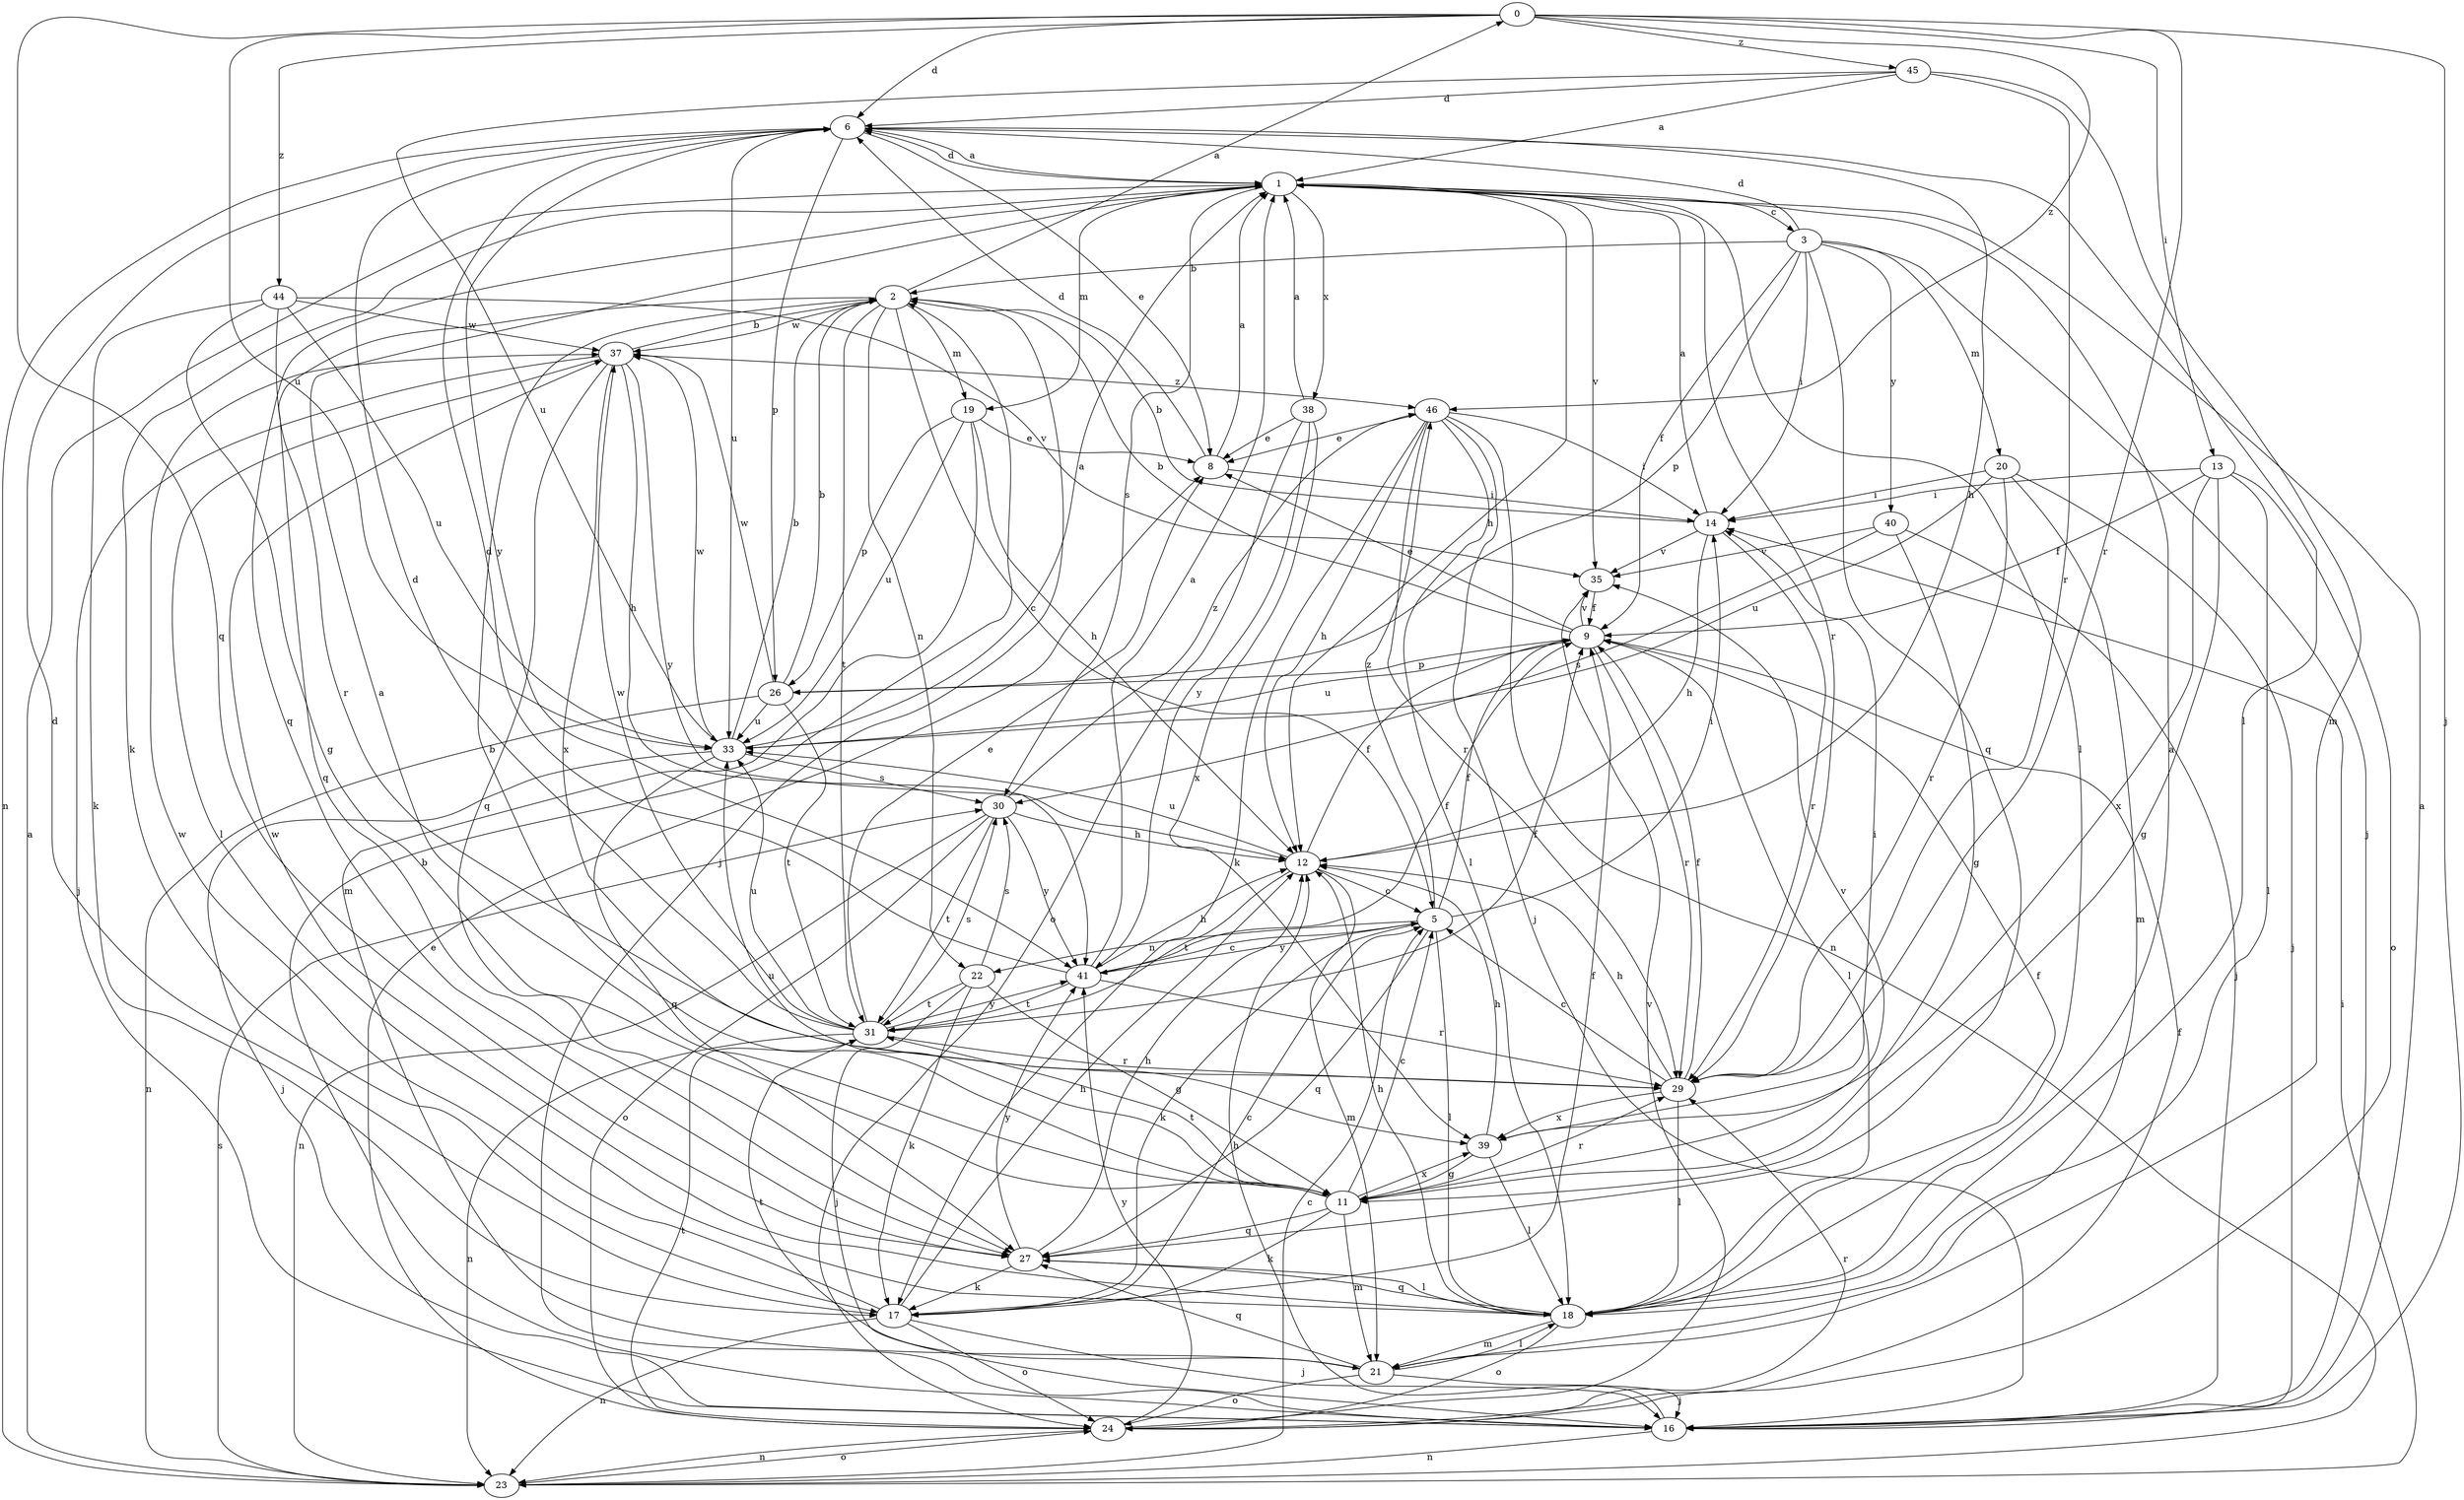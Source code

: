 strict digraph  {
0;
1;
2;
3;
5;
6;
8;
9;
11;
12;
13;
14;
16;
17;
18;
19;
20;
21;
22;
23;
24;
26;
27;
29;
30;
31;
33;
35;
37;
38;
39;
40;
41;
44;
45;
46;
0 -> 6  [label=d];
0 -> 13  [label=i];
0 -> 16  [label=j];
0 -> 27  [label=q];
0 -> 29  [label=r];
0 -> 33  [label=u];
0 -> 44  [label=z];
0 -> 45  [label=z];
0 -> 46  [label=z];
1 -> 3  [label=c];
1 -> 6  [label=d];
1 -> 12  [label=h];
1 -> 17  [label=k];
1 -> 18  [label=l];
1 -> 19  [label=m];
1 -> 27  [label=q];
1 -> 29  [label=r];
1 -> 30  [label=s];
1 -> 35  [label=v];
1 -> 38  [label=x];
2 -> 0  [label=a];
2 -> 5  [label=c];
2 -> 16  [label=j];
2 -> 19  [label=m];
2 -> 22  [label=n];
2 -> 27  [label=q];
2 -> 31  [label=t];
2 -> 37  [label=w];
3 -> 2  [label=b];
3 -> 6  [label=d];
3 -> 9  [label=f];
3 -> 14  [label=i];
3 -> 16  [label=j];
3 -> 20  [label=m];
3 -> 26  [label=p];
3 -> 27  [label=q];
3 -> 40  [label=y];
5 -> 9  [label=f];
5 -> 14  [label=i];
5 -> 17  [label=k];
5 -> 18  [label=l];
5 -> 22  [label=n];
5 -> 27  [label=q];
5 -> 41  [label=y];
5 -> 46  [label=z];
6 -> 1  [label=a];
6 -> 8  [label=e];
6 -> 12  [label=h];
6 -> 18  [label=l];
6 -> 23  [label=n];
6 -> 26  [label=p];
6 -> 33  [label=u];
6 -> 41  [label=y];
8 -> 1  [label=a];
8 -> 6  [label=d];
8 -> 14  [label=i];
9 -> 2  [label=b];
9 -> 8  [label=e];
9 -> 18  [label=l];
9 -> 26  [label=p];
9 -> 29  [label=r];
9 -> 33  [label=u];
9 -> 35  [label=v];
11 -> 1  [label=a];
11 -> 2  [label=b];
11 -> 5  [label=c];
11 -> 17  [label=k];
11 -> 21  [label=m];
11 -> 27  [label=q];
11 -> 29  [label=r];
11 -> 31  [label=t];
11 -> 33  [label=u];
11 -> 35  [label=v];
11 -> 39  [label=x];
12 -> 5  [label=c];
12 -> 9  [label=f];
12 -> 21  [label=m];
12 -> 31  [label=t];
12 -> 33  [label=u];
13 -> 9  [label=f];
13 -> 11  [label=g];
13 -> 14  [label=i];
13 -> 18  [label=l];
13 -> 24  [label=o];
13 -> 39  [label=x];
14 -> 1  [label=a];
14 -> 2  [label=b];
14 -> 12  [label=h];
14 -> 29  [label=r];
14 -> 35  [label=v];
16 -> 1  [label=a];
16 -> 2  [label=b];
16 -> 12  [label=h];
16 -> 23  [label=n];
17 -> 5  [label=c];
17 -> 6  [label=d];
17 -> 9  [label=f];
17 -> 12  [label=h];
17 -> 16  [label=j];
17 -> 23  [label=n];
17 -> 24  [label=o];
17 -> 37  [label=w];
18 -> 1  [label=a];
18 -> 9  [label=f];
18 -> 12  [label=h];
18 -> 21  [label=m];
18 -> 24  [label=o];
18 -> 27  [label=q];
18 -> 37  [label=w];
19 -> 8  [label=e];
19 -> 12  [label=h];
19 -> 21  [label=m];
19 -> 26  [label=p];
19 -> 33  [label=u];
20 -> 14  [label=i];
20 -> 16  [label=j];
20 -> 21  [label=m];
20 -> 29  [label=r];
20 -> 33  [label=u];
21 -> 16  [label=j];
21 -> 18  [label=l];
21 -> 24  [label=o];
21 -> 27  [label=q];
21 -> 31  [label=t];
22 -> 11  [label=g];
22 -> 16  [label=j];
22 -> 17  [label=k];
22 -> 30  [label=s];
22 -> 31  [label=t];
23 -> 1  [label=a];
23 -> 5  [label=c];
23 -> 14  [label=i];
23 -> 24  [label=o];
23 -> 30  [label=s];
24 -> 8  [label=e];
24 -> 9  [label=f];
24 -> 23  [label=n];
24 -> 29  [label=r];
24 -> 31  [label=t];
24 -> 35  [label=v];
24 -> 41  [label=y];
26 -> 2  [label=b];
26 -> 23  [label=n];
26 -> 31  [label=t];
26 -> 33  [label=u];
26 -> 37  [label=w];
27 -> 12  [label=h];
27 -> 17  [label=k];
27 -> 18  [label=l];
27 -> 41  [label=y];
29 -> 5  [label=c];
29 -> 9  [label=f];
29 -> 12  [label=h];
29 -> 18  [label=l];
29 -> 39  [label=x];
30 -> 12  [label=h];
30 -> 23  [label=n];
30 -> 24  [label=o];
30 -> 31  [label=t];
30 -> 41  [label=y];
30 -> 46  [label=z];
31 -> 6  [label=d];
31 -> 8  [label=e];
31 -> 9  [label=f];
31 -> 23  [label=n];
31 -> 29  [label=r];
31 -> 30  [label=s];
31 -> 33  [label=u];
31 -> 37  [label=w];
31 -> 41  [label=y];
33 -> 1  [label=a];
33 -> 2  [label=b];
33 -> 16  [label=j];
33 -> 27  [label=q];
33 -> 30  [label=s];
33 -> 37  [label=w];
35 -> 9  [label=f];
37 -> 2  [label=b];
37 -> 12  [label=h];
37 -> 16  [label=j];
37 -> 18  [label=l];
37 -> 27  [label=q];
37 -> 39  [label=x];
37 -> 41  [label=y];
37 -> 46  [label=z];
38 -> 1  [label=a];
38 -> 8  [label=e];
38 -> 24  [label=o];
38 -> 39  [label=x];
38 -> 41  [label=y];
39 -> 11  [label=g];
39 -> 12  [label=h];
39 -> 14  [label=i];
39 -> 18  [label=l];
40 -> 11  [label=g];
40 -> 16  [label=j];
40 -> 30  [label=s];
40 -> 35  [label=v];
41 -> 1  [label=a];
41 -> 5  [label=c];
41 -> 6  [label=d];
41 -> 9  [label=f];
41 -> 12  [label=h];
41 -> 29  [label=r];
41 -> 31  [label=t];
44 -> 11  [label=g];
44 -> 17  [label=k];
44 -> 29  [label=r];
44 -> 33  [label=u];
44 -> 35  [label=v];
44 -> 37  [label=w];
45 -> 1  [label=a];
45 -> 6  [label=d];
45 -> 21  [label=m];
45 -> 29  [label=r];
45 -> 33  [label=u];
46 -> 8  [label=e];
46 -> 12  [label=h];
46 -> 14  [label=i];
46 -> 16  [label=j];
46 -> 17  [label=k];
46 -> 18  [label=l];
46 -> 23  [label=n];
46 -> 29  [label=r];
}
